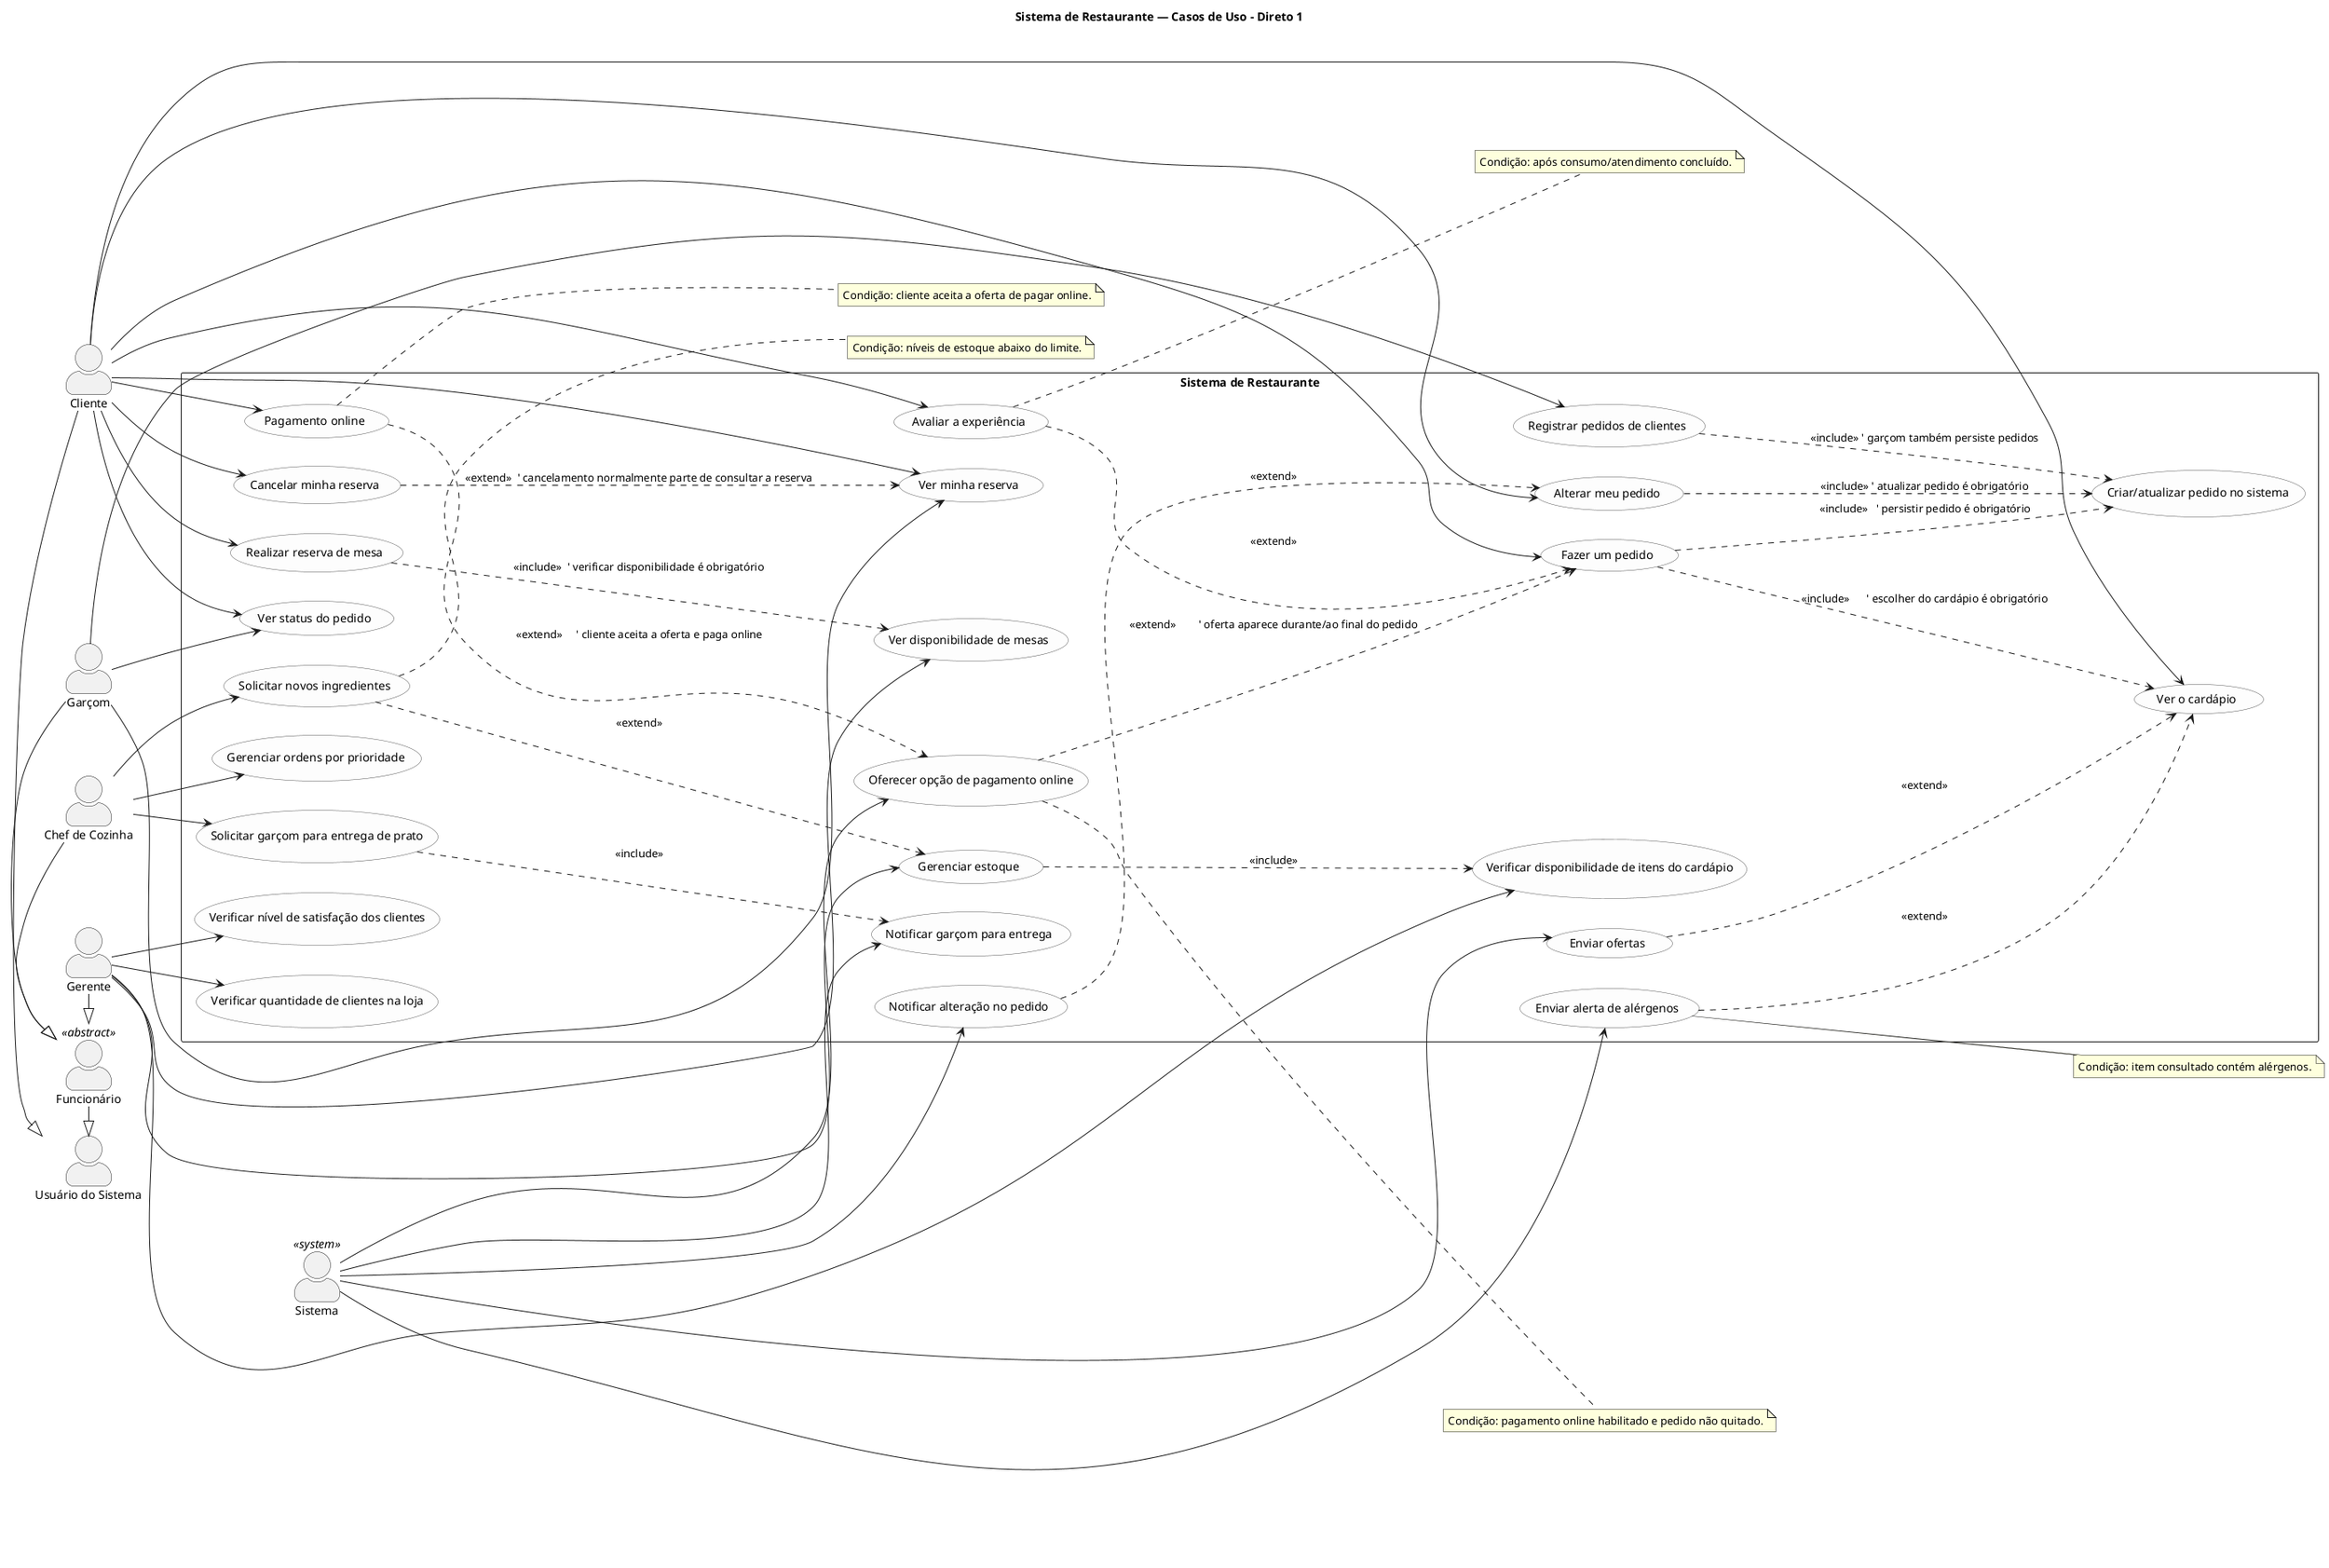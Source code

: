 @startuml casoUso - restaurante - direto1
title Sistema de Restaurante — Casos de Uso - Direto 1

left to right direction
skinparam actorStyle awesome
skinparam packageStyle rectangle
skinparam usecase {
  BackgroundColor #FDFDFD
  BorderColor #555555
}

'=== Atores (com herança) ===
actor "Usuário do Sistema" as Usuario
actor "Cliente" as Cliente
actor "Funcionário" as Funcionario <<abstract>>
actor "Gerente" as Gerente
actor "Chef de Cozinha" as Chef
actor "Garçom" as Garcom
actor "Sistema" as Sistema <<system>>

Cliente -|> Usuario
Funcionario -|> Usuario
Gerente -|> Funcionario
Chef -|> Funcionario
Garcom -|> Funcionario

'=== Fronteira do sistema ===
rectangle "Sistema de Restaurante" as SistemaRestaurante {

  '--- Reservas ---
  usecase "Realizar reserva de mesa" as UC_Reserva
  usecase "Ver minha reserva" as UC_VerReserva
  usecase "Cancelar minha reserva" as UC_CancelarReserva
  usecase "Ver disponibilidade de mesas" as UC_VerDispMesas

  '--- Cardápio, Pedido e Pagamento ---
  usecase "Ver o cardápio" as UC_Cardapio
  usecase "Fazer um pedido" as UC_FazerPedido
  usecase "Alterar meu pedido" as UC_AlterarPedido
  usecase "Ver status do pedido" as UC_StatusPedido
  usecase "Registrar pedidos de clientes" as UC_RegistrarPedido
  usecase "Criar/atualizar pedido no sistema" as UC_UpsertPedido

  ' Pagamento (oferta pelo Sistema + ação do Cliente)
  usecase "Oferecer opção de pagamento online" as UC_OferecerPgto
  usecase "Pagamento online" as UC_PagamentoOnline

  '--- Avaliação / Satisfação ---
  usecase "Avaliar a experiência" as UC_Avaliar
  usecase "Verificar nível de satisfação dos clientes" as UC_Satisfacao

  '--- Operação do salão / loja ---
  usecase "Verificar quantidade de clientes na loja" as UC_Ocupacao

  '--- Estoque / Cozinha ---
  usecase "Gerenciar estoque" as UC_Estoque
  usecase "Verificar disponibilidade de itens do cardápio" as UC_VerDispItens
  usecase "Gerenciar ordens por prioridade" as UC_PriorizarOrdens
  usecase "Solicitar garçom para entrega de prato" as UC_SolicitarEntrega
  usecase "Solicitar novos ingredientes" as UC_SolicitarInsumos

  '--- Notificações do sistema (alertas/ofertas/alterações) ---
  usecase "Enviar alerta de alérgenos" as UC_AlertasAlergenos
  usecase "Enviar ofertas" as UC_Ofertas
  usecase "Notificar alteração no pedido" as UC_NotificarAlteracao
  usecase "Notificar garçom para entrega" as UC_NotificarGarcom
}

'=== Associações ator ↔ caso de uso ===
' Cliente
Cliente --> UC_Reserva
Cliente --> UC_VerReserva
Cliente --> UC_CancelarReserva
Cliente --> UC_Cardapio
Cliente --> UC_FazerPedido
Cliente --> UC_AlterarPedido
Cliente --> UC_StatusPedido
Cliente --> UC_Avaliar
Cliente --> UC_PagamentoOnline

' Gerente
Gerente --> UC_VerDispMesas
Gerente --> UC_Ocupacao
Gerente --> UC_Estoque
Gerente --> UC_Satisfacao
Gerente --> UC_VerDispItens

' Chef
Chef --> UC_SolicitarEntrega
Chef --> UC_PriorizarOrdens
Chef --> UC_SolicitarInsumos

' Garçom
Garcom --> UC_RegistrarPedido
Garcom --> UC_StatusPedido
Garcom --> UC_VerReserva

' Sistema (serviços/ações automáticas)
Sistema --> UC_AlertasAlergenos
Sistema --> UC_Ofertas
Sistema --> UC_NotificarAlteracao
Sistema --> UC_NotificarGarcom
Sistema --> UC_OferecerPgto

'=== Relações de obrigatoriedade (include) e opcionais (extend) ===
' Reservas
UC_Reserva ..> UC_VerDispMesas : <<include>>  ' verificar disponibilidade é obrigatório
UC_CancelarReserva ..> UC_VerReserva : <<extend>>  ' cancelamento normalmente parte de consultar a reserva

' Pedido / Cardápio
UC_FazerPedido ..> UC_Cardapio : <<include>>      ' escolher do cardápio é obrigatório
UC_FazerPedido ..> UC_UpsertPedido : <<include>>   ' persistir pedido é obrigatório
UC_AlterarPedido ..> UC_UpsertPedido : <<include>> ' atualizar pedido é obrigatório
UC_RegistrarPedido ..> UC_UpsertPedido : <<include>> ' garçom também persiste pedidos

' Oferta e execução do pagamento online
UC_OferecerPgto ..> UC_FazerPedido : <<extend>>        ' oferta aparece durante/ao final do pedido
UC_PagamentoOnline ..> UC_OferecerPgto : <<extend>>     ' cliente aceita a oferta e paga online

' Notificações contextuais
UC_NotificarAlteracao ..> UC_AlterarPedido : <<extend>>
UC_AlertasAlergenos ..> UC_Cardapio : <<extend>>
UC_Ofertas ..> UC_Cardapio : <<extend>>

' Cozinha / Entrega / Estoque
UC_SolicitarEntrega ..> UC_NotificarGarcom : <<include>>
UC_Estoque ..> UC_VerDispItens : <<include>>
UC_SolicitarInsumos ..> UC_Estoque : <<extend>>

' Satisfação (avaliação pós-serviço)
UC_Avaliar ..> UC_FazerPedido : <<extend>>

'=== Notas de condições para extends (opcionais) ===
note right of UC_OferecerPgto
  Condição: pagamento online habilitado e pedido não quitado.
end note

note right of UC_PagamentoOnline
  Condição: cliente aceita a oferta de pagar online.
end note

note right of UC_AlertasAlergenos
  Condição: item consultado contém alérgenos.
end note

note right of UC_SolicitarInsumos
  Condição: níveis de estoque abaixo do limite.
end note

note right of UC_Avaliar
  Condição: após consumo/atendimento concluído.
end note

@enduml
